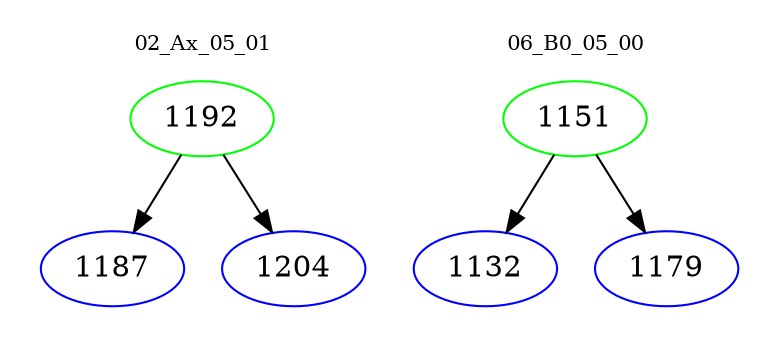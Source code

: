 digraph{
subgraph cluster_0 {
color = white
label = "02_Ax_05_01";
fontsize=10;
T0_1192 [label="1192", color="green"]
T0_1192 -> T0_1187 [color="black"]
T0_1187 [label="1187", color="blue"]
T0_1192 -> T0_1204 [color="black"]
T0_1204 [label="1204", color="blue"]
}
subgraph cluster_1 {
color = white
label = "06_B0_05_00";
fontsize=10;
T1_1151 [label="1151", color="green"]
T1_1151 -> T1_1132 [color="black"]
T1_1132 [label="1132", color="blue"]
T1_1151 -> T1_1179 [color="black"]
T1_1179 [label="1179", color="blue"]
}
}
